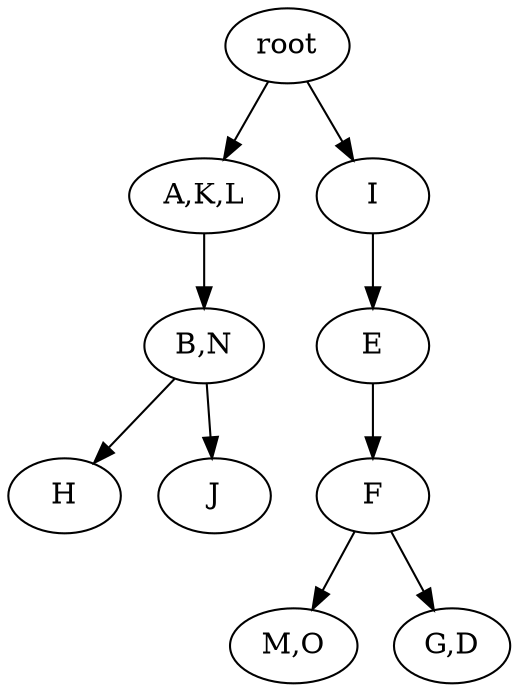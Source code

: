 strict digraph G {
	graph [name=G];
	0	 [label=root];
	3	 [label="A,K,L"];
	0 -> 3;
	1	 [label=I];
	0 -> 1;
	4	 [label="B,N"];
	3 -> 4;
	6	 [label=H];
	4 -> 6;
	5	 [label=J];
	4 -> 5;
	2	 [label=E];
	7	 [label=F];
	2 -> 7;
	9	 [label="M,O"];
	7 -> 9;
	8	 [label="G,D"];
	7 -> 8;
	1 -> 2;
}
